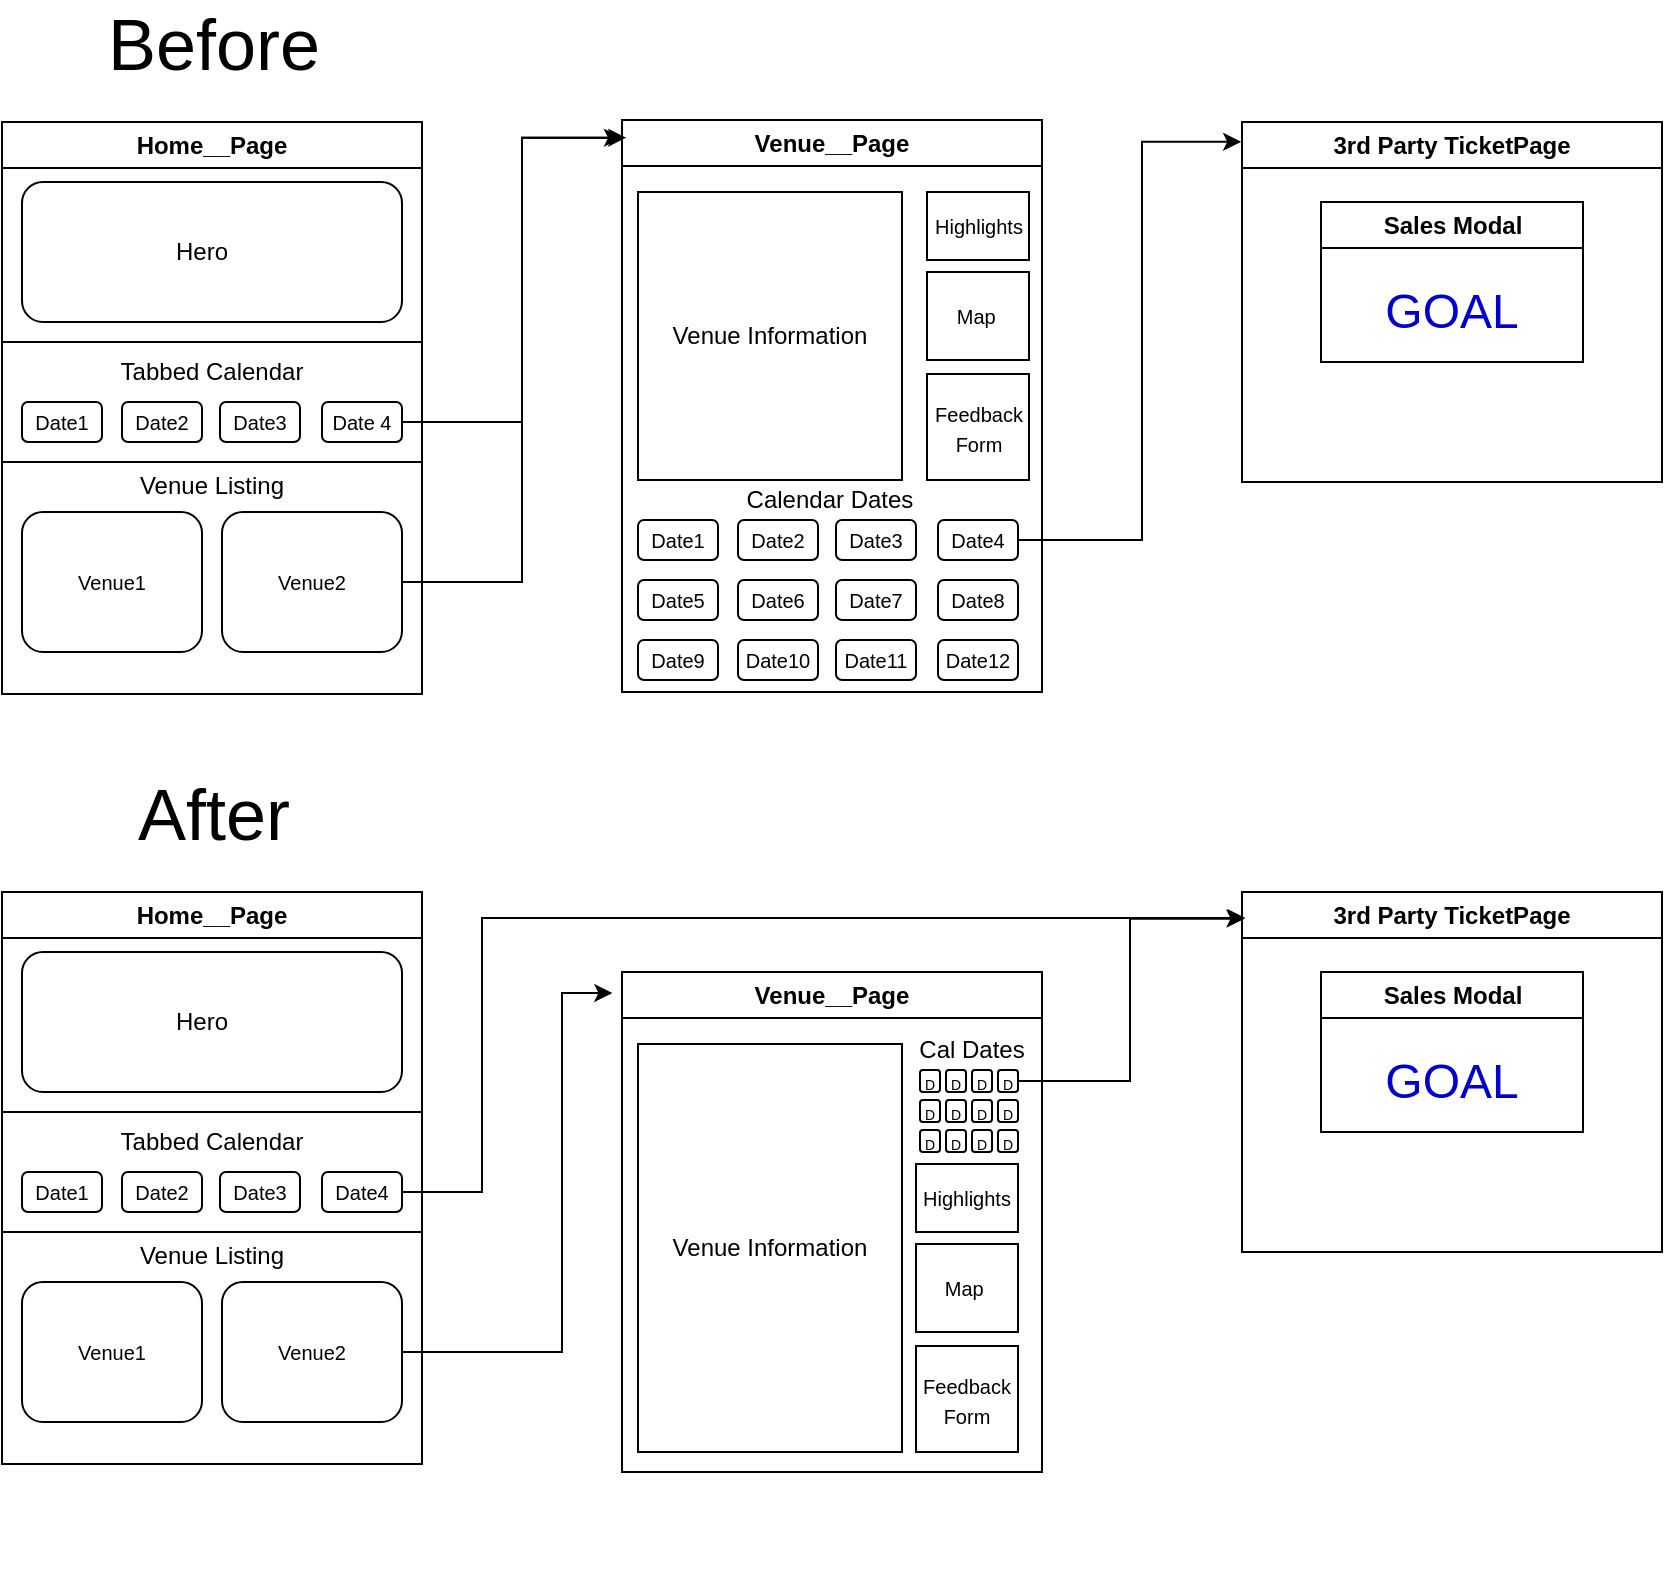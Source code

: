 <mxfile version="24.2.5" type="device">
  <diagram id="C5RBs43oDa-KdzZeNtuy" name="Page-1">
    <mxGraphModel dx="1908" dy="1348" grid="1" gridSize="10" guides="1" tooltips="1" connect="1" arrows="1" fold="1" page="1" pageScale="1" pageWidth="1169" pageHeight="827" math="0" shadow="0">
      <root>
        <mxCell id="WIyWlLk6GJQsqaUBKTNV-0" />
        <mxCell id="WIyWlLk6GJQsqaUBKTNV-1" parent="WIyWlLk6GJQsqaUBKTNV-0" />
        <mxCell id="qsbTWaNZIfIj6reJVmS2-160" value="" style="group" vertex="1" connectable="0" parent="WIyWlLk6GJQsqaUBKTNV-1">
          <mxGeometry x="143" y="24" width="830" height="780" as="geometry" />
        </mxCell>
        <mxCell id="_J-mzapSPnfyJx4NyJFm-59" value="&lt;font style=&quot;font-size: 36px;&quot;&gt;Before&lt;/font&gt;" style="text;strokeColor=none;align=center;fillColor=none;html=1;verticalAlign=middle;whiteSpace=wrap;rounded=0;" parent="qsbTWaNZIfIj6reJVmS2-160" vertex="1">
          <mxGeometry x="76" width="60" height="30" as="geometry" />
        </mxCell>
        <mxCell id="_J-mzapSPnfyJx4NyJFm-0" value="Home__Page" style="swimlane;whiteSpace=wrap;html=1;" parent="qsbTWaNZIfIj6reJVmS2-160" vertex="1">
          <mxGeometry y="54" width="210" height="286" as="geometry" />
        </mxCell>
        <mxCell id="_J-mzapSPnfyJx4NyJFm-19" value="" style="rounded=1;whiteSpace=wrap;html=1;" parent="_J-mzapSPnfyJx4NyJFm-0" vertex="1">
          <mxGeometry x="10" y="30" width="190" height="70" as="geometry" />
        </mxCell>
        <mxCell id="_J-mzapSPnfyJx4NyJFm-20" value="Hero" style="text;strokeColor=none;align=center;fillColor=none;html=1;verticalAlign=middle;whiteSpace=wrap;rounded=0;" parent="_J-mzapSPnfyJx4NyJFm-0" vertex="1">
          <mxGeometry x="70" y="50" width="60" height="30" as="geometry" />
        </mxCell>
        <mxCell id="_J-mzapSPnfyJx4NyJFm-21" value="" style="rounded=1;whiteSpace=wrap;html=1;" parent="_J-mzapSPnfyJx4NyJFm-0" vertex="1">
          <mxGeometry x="10" y="195" width="90" height="70" as="geometry" />
        </mxCell>
        <mxCell id="_J-mzapSPnfyJx4NyJFm-22" value="" style="rounded=1;whiteSpace=wrap;html=1;" parent="_J-mzapSPnfyJx4NyJFm-0" vertex="1">
          <mxGeometry x="110" y="195" width="90" height="70" as="geometry" />
        </mxCell>
        <mxCell id="_J-mzapSPnfyJx4NyJFm-23" value="Venue Listing" style="text;strokeColor=none;align=center;fillColor=none;html=1;verticalAlign=middle;whiteSpace=wrap;rounded=0;" parent="_J-mzapSPnfyJx4NyJFm-0" vertex="1">
          <mxGeometry x="55" y="172" width="100" height="20" as="geometry" />
        </mxCell>
        <mxCell id="_J-mzapSPnfyJx4NyJFm-15" value="" style="rounded=0;whiteSpace=wrap;html=1;" parent="_J-mzapSPnfyJx4NyJFm-0" vertex="1">
          <mxGeometry y="110" width="210" height="60" as="geometry" />
        </mxCell>
        <mxCell id="_J-mzapSPnfyJx4NyJFm-3" value="" style="rounded=1;whiteSpace=wrap;html=1;" parent="_J-mzapSPnfyJx4NyJFm-0" vertex="1">
          <mxGeometry x="10" y="140" width="40" height="20" as="geometry" />
        </mxCell>
        <mxCell id="_J-mzapSPnfyJx4NyJFm-4" value="&lt;font style=&quot;font-size: 10px;&quot;&gt;Date 4&lt;/font&gt;" style="rounded=1;whiteSpace=wrap;html=1;" parent="_J-mzapSPnfyJx4NyJFm-0" vertex="1">
          <mxGeometry x="160" y="140" width="40" height="20" as="geometry" />
        </mxCell>
        <mxCell id="_J-mzapSPnfyJx4NyJFm-6" value="" style="rounded=1;whiteSpace=wrap;html=1;" parent="_J-mzapSPnfyJx4NyJFm-0" vertex="1">
          <mxGeometry x="60" y="140" width="40" height="20" as="geometry" />
        </mxCell>
        <mxCell id="_J-mzapSPnfyJx4NyJFm-7" value="" style="rounded=1;whiteSpace=wrap;html=1;" parent="_J-mzapSPnfyJx4NyJFm-0" vertex="1">
          <mxGeometry x="109" y="140" width="40" height="20" as="geometry" />
        </mxCell>
        <mxCell id="_J-mzapSPnfyJx4NyJFm-8" value="&lt;font style=&quot;font-size: 10px;&quot;&gt;Date1&lt;/font&gt;" style="text;strokeColor=none;align=center;fillColor=none;html=1;verticalAlign=middle;whiteSpace=wrap;rounded=0;" parent="_J-mzapSPnfyJx4NyJFm-0" vertex="1">
          <mxGeometry x="10" y="140" width="40" height="20" as="geometry" />
        </mxCell>
        <mxCell id="_J-mzapSPnfyJx4NyJFm-9" value="&lt;font style=&quot;font-size: 10px;&quot;&gt;Date2&lt;/font&gt;" style="text;strokeColor=none;align=center;fillColor=none;html=1;verticalAlign=middle;whiteSpace=wrap;rounded=0;" parent="_J-mzapSPnfyJx4NyJFm-0" vertex="1">
          <mxGeometry x="60" y="140" width="40" height="20" as="geometry" />
        </mxCell>
        <mxCell id="_J-mzapSPnfyJx4NyJFm-10" value="&lt;font style=&quot;font-size: 10px;&quot;&gt;Date3&lt;/font&gt;" style="text;strokeColor=none;align=center;fillColor=none;html=1;verticalAlign=middle;whiteSpace=wrap;rounded=0;" parent="_J-mzapSPnfyJx4NyJFm-0" vertex="1">
          <mxGeometry x="109" y="140" width="40" height="20" as="geometry" />
        </mxCell>
        <mxCell id="_J-mzapSPnfyJx4NyJFm-16" value="Tabbed Calendar" style="text;strokeColor=none;align=center;fillColor=none;html=1;verticalAlign=middle;whiteSpace=wrap;rounded=0;" parent="_J-mzapSPnfyJx4NyJFm-0" vertex="1">
          <mxGeometry x="45" y="115" width="120" height="20" as="geometry" />
        </mxCell>
        <mxCell id="_J-mzapSPnfyJx4NyJFm-24" value="&lt;font style=&quot;font-size: 10px;&quot;&gt;Venue1&lt;/font&gt;" style="text;strokeColor=none;align=center;fillColor=none;html=1;verticalAlign=middle;whiteSpace=wrap;rounded=0;" parent="_J-mzapSPnfyJx4NyJFm-0" vertex="1">
          <mxGeometry x="35" y="220" width="40" height="20" as="geometry" />
        </mxCell>
        <mxCell id="_J-mzapSPnfyJx4NyJFm-25" value="&lt;font style=&quot;font-size: 10px;&quot;&gt;Venue2&lt;/font&gt;" style="text;strokeColor=none;align=center;fillColor=none;html=1;verticalAlign=middle;whiteSpace=wrap;rounded=0;" parent="_J-mzapSPnfyJx4NyJFm-0" vertex="1">
          <mxGeometry x="135" y="220" width="40" height="20" as="geometry" />
        </mxCell>
        <mxCell id="_J-mzapSPnfyJx4NyJFm-1" value="Venue__Page" style="swimlane;whiteSpace=wrap;html=1;" parent="qsbTWaNZIfIj6reJVmS2-160" vertex="1">
          <mxGeometry x="310" y="53" width="210" height="286" as="geometry" />
        </mxCell>
        <mxCell id="_J-mzapSPnfyJx4NyJFm-31" value="" style="rounded=1;whiteSpace=wrap;html=1;" parent="_J-mzapSPnfyJx4NyJFm-1" vertex="1">
          <mxGeometry x="8" y="200" width="40" height="20" as="geometry" />
        </mxCell>
        <mxCell id="_J-mzapSPnfyJx4NyJFm-32" value="" style="rounded=1;whiteSpace=wrap;html=1;" parent="_J-mzapSPnfyJx4NyJFm-1" vertex="1">
          <mxGeometry x="158" y="200" width="40" height="20" as="geometry" />
        </mxCell>
        <mxCell id="_J-mzapSPnfyJx4NyJFm-33" value="" style="rounded=1;whiteSpace=wrap;html=1;" parent="_J-mzapSPnfyJx4NyJFm-1" vertex="1">
          <mxGeometry x="58" y="200" width="40" height="20" as="geometry" />
        </mxCell>
        <mxCell id="_J-mzapSPnfyJx4NyJFm-34" value="" style="rounded=1;whiteSpace=wrap;html=1;" parent="_J-mzapSPnfyJx4NyJFm-1" vertex="1">
          <mxGeometry x="107" y="200" width="40" height="20" as="geometry" />
        </mxCell>
        <mxCell id="_J-mzapSPnfyJx4NyJFm-35" value="&lt;font style=&quot;font-size: 10px;&quot;&gt;Date1&lt;/font&gt;" style="text;strokeColor=none;align=center;fillColor=none;html=1;verticalAlign=middle;whiteSpace=wrap;rounded=0;" parent="_J-mzapSPnfyJx4NyJFm-1" vertex="1">
          <mxGeometry x="8" y="200" width="40" height="20" as="geometry" />
        </mxCell>
        <mxCell id="_J-mzapSPnfyJx4NyJFm-36" value="&lt;font style=&quot;font-size: 10px;&quot;&gt;Date2&lt;/font&gt;" style="text;strokeColor=none;align=center;fillColor=none;html=1;verticalAlign=middle;whiteSpace=wrap;rounded=0;" parent="_J-mzapSPnfyJx4NyJFm-1" vertex="1">
          <mxGeometry x="58" y="200" width="40" height="20" as="geometry" />
        </mxCell>
        <mxCell id="_J-mzapSPnfyJx4NyJFm-37" value="&lt;font style=&quot;font-size: 10px;&quot;&gt;Date3&lt;/font&gt;" style="text;strokeColor=none;align=center;fillColor=none;html=1;verticalAlign=middle;whiteSpace=wrap;rounded=0;" parent="_J-mzapSPnfyJx4NyJFm-1" vertex="1">
          <mxGeometry x="107" y="200" width="40" height="20" as="geometry" />
        </mxCell>
        <mxCell id="_J-mzapSPnfyJx4NyJFm-38" value="&lt;font style=&quot;font-size: 10px;&quot;&gt;Date4&lt;/font&gt;" style="text;strokeColor=none;align=center;fillColor=none;html=1;verticalAlign=middle;whiteSpace=wrap;rounded=0;" parent="_J-mzapSPnfyJx4NyJFm-1" vertex="1">
          <mxGeometry x="158" y="200" width="40" height="20" as="geometry" />
        </mxCell>
        <mxCell id="_J-mzapSPnfyJx4NyJFm-39" value="" style="rounded=1;whiteSpace=wrap;html=1;" parent="_J-mzapSPnfyJx4NyJFm-1" vertex="1">
          <mxGeometry x="8" y="230" width="40" height="20" as="geometry" />
        </mxCell>
        <mxCell id="_J-mzapSPnfyJx4NyJFm-40" value="" style="rounded=1;whiteSpace=wrap;html=1;" parent="_J-mzapSPnfyJx4NyJFm-1" vertex="1">
          <mxGeometry x="158" y="230" width="40" height="20" as="geometry" />
        </mxCell>
        <mxCell id="_J-mzapSPnfyJx4NyJFm-41" value="" style="rounded=1;whiteSpace=wrap;html=1;" parent="_J-mzapSPnfyJx4NyJFm-1" vertex="1">
          <mxGeometry x="58" y="230" width="40" height="20" as="geometry" />
        </mxCell>
        <mxCell id="_J-mzapSPnfyJx4NyJFm-42" value="" style="rounded=1;whiteSpace=wrap;html=1;" parent="_J-mzapSPnfyJx4NyJFm-1" vertex="1">
          <mxGeometry x="107" y="230" width="40" height="20" as="geometry" />
        </mxCell>
        <mxCell id="_J-mzapSPnfyJx4NyJFm-43" value="&lt;font style=&quot;font-size: 10px;&quot;&gt;Date5&lt;/font&gt;" style="text;strokeColor=none;align=center;fillColor=none;html=1;verticalAlign=middle;whiteSpace=wrap;rounded=0;" parent="_J-mzapSPnfyJx4NyJFm-1" vertex="1">
          <mxGeometry x="8" y="230" width="40" height="20" as="geometry" />
        </mxCell>
        <mxCell id="_J-mzapSPnfyJx4NyJFm-44" value="&lt;font style=&quot;font-size: 10px;&quot;&gt;Date6&lt;/font&gt;" style="text;strokeColor=none;align=center;fillColor=none;html=1;verticalAlign=middle;whiteSpace=wrap;rounded=0;" parent="_J-mzapSPnfyJx4NyJFm-1" vertex="1">
          <mxGeometry x="58" y="230" width="40" height="20" as="geometry" />
        </mxCell>
        <mxCell id="_J-mzapSPnfyJx4NyJFm-45" value="&lt;font style=&quot;font-size: 10px;&quot;&gt;Date7&lt;/font&gt;" style="text;strokeColor=none;align=center;fillColor=none;html=1;verticalAlign=middle;whiteSpace=wrap;rounded=0;" parent="_J-mzapSPnfyJx4NyJFm-1" vertex="1">
          <mxGeometry x="107" y="230" width="40" height="20" as="geometry" />
        </mxCell>
        <mxCell id="_J-mzapSPnfyJx4NyJFm-46" value="&lt;font style=&quot;font-size: 10px;&quot;&gt;Date8&lt;/font&gt;" style="text;strokeColor=none;align=center;fillColor=none;html=1;verticalAlign=middle;whiteSpace=wrap;rounded=0;" parent="_J-mzapSPnfyJx4NyJFm-1" vertex="1">
          <mxGeometry x="158" y="230" width="40" height="20" as="geometry" />
        </mxCell>
        <mxCell id="_J-mzapSPnfyJx4NyJFm-47" value="" style="rounded=1;whiteSpace=wrap;html=1;" parent="_J-mzapSPnfyJx4NyJFm-1" vertex="1">
          <mxGeometry x="8" y="260" width="40" height="20" as="geometry" />
        </mxCell>
        <mxCell id="_J-mzapSPnfyJx4NyJFm-48" value="" style="rounded=1;whiteSpace=wrap;html=1;" parent="_J-mzapSPnfyJx4NyJFm-1" vertex="1">
          <mxGeometry x="158" y="260" width="40" height="20" as="geometry" />
        </mxCell>
        <mxCell id="_J-mzapSPnfyJx4NyJFm-49" value="" style="rounded=1;whiteSpace=wrap;html=1;" parent="_J-mzapSPnfyJx4NyJFm-1" vertex="1">
          <mxGeometry x="58" y="260" width="40" height="20" as="geometry" />
        </mxCell>
        <mxCell id="_J-mzapSPnfyJx4NyJFm-50" value="" style="rounded=1;whiteSpace=wrap;html=1;" parent="_J-mzapSPnfyJx4NyJFm-1" vertex="1">
          <mxGeometry x="107" y="260" width="40" height="20" as="geometry" />
        </mxCell>
        <mxCell id="_J-mzapSPnfyJx4NyJFm-51" value="&lt;font style=&quot;font-size: 10px;&quot;&gt;Date9&lt;/font&gt;" style="text;strokeColor=none;align=center;fillColor=none;html=1;verticalAlign=middle;whiteSpace=wrap;rounded=0;" parent="_J-mzapSPnfyJx4NyJFm-1" vertex="1">
          <mxGeometry x="8" y="260" width="40" height="20" as="geometry" />
        </mxCell>
        <mxCell id="_J-mzapSPnfyJx4NyJFm-52" value="&lt;font style=&quot;font-size: 10px;&quot;&gt;Date10&lt;/font&gt;" style="text;strokeColor=none;align=center;fillColor=none;html=1;verticalAlign=middle;whiteSpace=wrap;rounded=0;" parent="_J-mzapSPnfyJx4NyJFm-1" vertex="1">
          <mxGeometry x="58" y="260" width="40" height="20" as="geometry" />
        </mxCell>
        <mxCell id="_J-mzapSPnfyJx4NyJFm-53" value="&lt;font style=&quot;font-size: 10px;&quot;&gt;Date11&lt;/font&gt;" style="text;strokeColor=none;align=center;fillColor=none;html=1;verticalAlign=middle;whiteSpace=wrap;rounded=0;" parent="_J-mzapSPnfyJx4NyJFm-1" vertex="1">
          <mxGeometry x="107" y="260" width="40" height="20" as="geometry" />
        </mxCell>
        <mxCell id="_J-mzapSPnfyJx4NyJFm-54" value="&lt;font style=&quot;font-size: 10px;&quot;&gt;Date12&lt;/font&gt;" style="text;strokeColor=none;align=center;fillColor=none;html=1;verticalAlign=middle;whiteSpace=wrap;rounded=0;" parent="_J-mzapSPnfyJx4NyJFm-1" vertex="1">
          <mxGeometry x="158" y="260" width="40" height="20" as="geometry" />
        </mxCell>
        <mxCell id="qsbTWaNZIfIj6reJVmS2-9" value="Calendar Dates" style="text;strokeColor=none;align=center;fillColor=none;html=1;verticalAlign=middle;whiteSpace=wrap;rounded=0;" vertex="1" parent="_J-mzapSPnfyJx4NyJFm-1">
          <mxGeometry x="54" y="180" width="100" height="20" as="geometry" />
        </mxCell>
        <mxCell id="qsbTWaNZIfIj6reJVmS2-133" value="Venue Information" style="rounded=0;whiteSpace=wrap;html=1;" vertex="1" parent="_J-mzapSPnfyJx4NyJFm-1">
          <mxGeometry x="8" y="36" width="132" height="144" as="geometry" />
        </mxCell>
        <mxCell id="qsbTWaNZIfIj6reJVmS2-134" value="&lt;font style=&quot;font-size: 10px;&quot;&gt;Highlights&lt;/font&gt;" style="rounded=0;whiteSpace=wrap;html=1;" vertex="1" parent="_J-mzapSPnfyJx4NyJFm-1">
          <mxGeometry x="152.5" y="36" width="51" height="34" as="geometry" />
        </mxCell>
        <mxCell id="qsbTWaNZIfIj6reJVmS2-131" value="&lt;font style=&quot;font-size: 10px;&quot;&gt;Map&amp;nbsp;&lt;/font&gt;" style="rounded=0;whiteSpace=wrap;html=1;" vertex="1" parent="_J-mzapSPnfyJx4NyJFm-1">
          <mxGeometry x="152.5" y="76" width="51" height="44" as="geometry" />
        </mxCell>
        <mxCell id="qsbTWaNZIfIj6reJVmS2-135" value="&lt;span style=&quot;font-size: 10px;&quot;&gt;Feedback Form&lt;/span&gt;" style="rounded=0;whiteSpace=wrap;html=1;" vertex="1" parent="_J-mzapSPnfyJx4NyJFm-1">
          <mxGeometry x="152.5" y="127" width="51" height="53" as="geometry" />
        </mxCell>
        <mxCell id="_J-mzapSPnfyJx4NyJFm-2" value="3rd Party TicketPage" style="swimlane;whiteSpace=wrap;html=1;" parent="qsbTWaNZIfIj6reJVmS2-160" vertex="1">
          <mxGeometry x="620" y="54" width="210" height="180" as="geometry" />
        </mxCell>
        <mxCell id="_J-mzapSPnfyJx4NyJFm-56" value="Sales Modal" style="swimlane;whiteSpace=wrap;html=1;" parent="_J-mzapSPnfyJx4NyJFm-2" vertex="1">
          <mxGeometry x="39.5" y="40" width="131" height="80" as="geometry" />
        </mxCell>
        <mxCell id="_J-mzapSPnfyJx4NyJFm-57" value="&lt;font color=&quot;#0000cc&quot; style=&quot;font-size: 24px;&quot;&gt;GOAL&lt;/font&gt;" style="text;strokeColor=none;align=center;fillColor=none;html=1;verticalAlign=middle;whiteSpace=wrap;rounded=0;" parent="_J-mzapSPnfyJx4NyJFm-56" vertex="1">
          <mxGeometry x="35.5" y="40" width="60" height="30" as="geometry" />
        </mxCell>
        <mxCell id="qsbTWaNZIfIj6reJVmS2-11" value="&lt;font style=&quot;font-size: 36px;&quot;&gt;After&lt;/font&gt;" style="text;strokeColor=none;align=center;fillColor=none;html=1;verticalAlign=middle;whiteSpace=wrap;rounded=0;" vertex="1" parent="qsbTWaNZIfIj6reJVmS2-160">
          <mxGeometry x="76" y="385" width="60" height="30" as="geometry" />
        </mxCell>
        <mxCell id="qsbTWaNZIfIj6reJVmS2-12" value="Home__Page" style="swimlane;whiteSpace=wrap;html=1;" vertex="1" parent="qsbTWaNZIfIj6reJVmS2-160">
          <mxGeometry y="439" width="210" height="286" as="geometry" />
        </mxCell>
        <mxCell id="qsbTWaNZIfIj6reJVmS2-13" value="" style="rounded=1;whiteSpace=wrap;html=1;" vertex="1" parent="qsbTWaNZIfIj6reJVmS2-12">
          <mxGeometry x="10" y="30" width="190" height="70" as="geometry" />
        </mxCell>
        <mxCell id="qsbTWaNZIfIj6reJVmS2-14" value="Hero" style="text;strokeColor=none;align=center;fillColor=none;html=1;verticalAlign=middle;whiteSpace=wrap;rounded=0;" vertex="1" parent="qsbTWaNZIfIj6reJVmS2-12">
          <mxGeometry x="70" y="50" width="60" height="30" as="geometry" />
        </mxCell>
        <mxCell id="qsbTWaNZIfIj6reJVmS2-15" value="" style="rounded=1;whiteSpace=wrap;html=1;" vertex="1" parent="qsbTWaNZIfIj6reJVmS2-12">
          <mxGeometry x="10" y="195" width="90" height="70" as="geometry" />
        </mxCell>
        <mxCell id="qsbTWaNZIfIj6reJVmS2-16" value="" style="rounded=1;whiteSpace=wrap;html=1;" vertex="1" parent="qsbTWaNZIfIj6reJVmS2-12">
          <mxGeometry x="110" y="195" width="90" height="70" as="geometry" />
        </mxCell>
        <mxCell id="qsbTWaNZIfIj6reJVmS2-17" value="Venue Listing" style="text;strokeColor=none;align=center;fillColor=none;html=1;verticalAlign=middle;whiteSpace=wrap;rounded=0;" vertex="1" parent="qsbTWaNZIfIj6reJVmS2-12">
          <mxGeometry x="55" y="172" width="100" height="20" as="geometry" />
        </mxCell>
        <mxCell id="qsbTWaNZIfIj6reJVmS2-18" value="" style="rounded=0;whiteSpace=wrap;html=1;" vertex="1" parent="qsbTWaNZIfIj6reJVmS2-12">
          <mxGeometry y="110" width="210" height="60" as="geometry" />
        </mxCell>
        <mxCell id="qsbTWaNZIfIj6reJVmS2-19" value="" style="rounded=1;whiteSpace=wrap;html=1;" vertex="1" parent="qsbTWaNZIfIj6reJVmS2-12">
          <mxGeometry x="10" y="140" width="40" height="20" as="geometry" />
        </mxCell>
        <mxCell id="qsbTWaNZIfIj6reJVmS2-20" value="" style="rounded=1;whiteSpace=wrap;html=1;" vertex="1" parent="qsbTWaNZIfIj6reJVmS2-12">
          <mxGeometry x="160" y="140" width="40" height="20" as="geometry" />
        </mxCell>
        <mxCell id="qsbTWaNZIfIj6reJVmS2-21" value="" style="rounded=1;whiteSpace=wrap;html=1;" vertex="1" parent="qsbTWaNZIfIj6reJVmS2-12">
          <mxGeometry x="60" y="140" width="40" height="20" as="geometry" />
        </mxCell>
        <mxCell id="qsbTWaNZIfIj6reJVmS2-22" value="" style="rounded=1;whiteSpace=wrap;html=1;" vertex="1" parent="qsbTWaNZIfIj6reJVmS2-12">
          <mxGeometry x="109" y="140" width="40" height="20" as="geometry" />
        </mxCell>
        <mxCell id="qsbTWaNZIfIj6reJVmS2-23" value="&lt;font style=&quot;font-size: 10px;&quot;&gt;Date1&lt;/font&gt;" style="text;strokeColor=none;align=center;fillColor=none;html=1;verticalAlign=middle;whiteSpace=wrap;rounded=0;" vertex="1" parent="qsbTWaNZIfIj6reJVmS2-12">
          <mxGeometry x="10" y="140" width="40" height="20" as="geometry" />
        </mxCell>
        <mxCell id="qsbTWaNZIfIj6reJVmS2-24" value="&lt;font style=&quot;font-size: 10px;&quot;&gt;Date2&lt;/font&gt;" style="text;strokeColor=none;align=center;fillColor=none;html=1;verticalAlign=middle;whiteSpace=wrap;rounded=0;" vertex="1" parent="qsbTWaNZIfIj6reJVmS2-12">
          <mxGeometry x="60" y="140" width="40" height="20" as="geometry" />
        </mxCell>
        <mxCell id="qsbTWaNZIfIj6reJVmS2-25" value="&lt;font style=&quot;font-size: 10px;&quot;&gt;Date3&lt;/font&gt;" style="text;strokeColor=none;align=center;fillColor=none;html=1;verticalAlign=middle;whiteSpace=wrap;rounded=0;" vertex="1" parent="qsbTWaNZIfIj6reJVmS2-12">
          <mxGeometry x="109" y="140" width="40" height="20" as="geometry" />
        </mxCell>
        <mxCell id="qsbTWaNZIfIj6reJVmS2-26" value="&lt;font style=&quot;font-size: 10px;&quot;&gt;Date4&lt;/font&gt;" style="text;strokeColor=none;align=center;fillColor=none;html=1;verticalAlign=middle;whiteSpace=wrap;rounded=0;" vertex="1" parent="qsbTWaNZIfIj6reJVmS2-12">
          <mxGeometry x="160" y="140" width="40" height="20" as="geometry" />
        </mxCell>
        <mxCell id="qsbTWaNZIfIj6reJVmS2-27" value="Tabbed Calendar" style="text;strokeColor=none;align=center;fillColor=none;html=1;verticalAlign=middle;whiteSpace=wrap;rounded=0;" vertex="1" parent="qsbTWaNZIfIj6reJVmS2-12">
          <mxGeometry x="45" y="115" width="120" height="20" as="geometry" />
        </mxCell>
        <mxCell id="qsbTWaNZIfIj6reJVmS2-28" value="&lt;font style=&quot;font-size: 10px;&quot;&gt;Venue1&lt;/font&gt;" style="text;strokeColor=none;align=center;fillColor=none;html=1;verticalAlign=middle;whiteSpace=wrap;rounded=0;" vertex="1" parent="qsbTWaNZIfIj6reJVmS2-12">
          <mxGeometry x="35" y="220" width="40" height="20" as="geometry" />
        </mxCell>
        <mxCell id="qsbTWaNZIfIj6reJVmS2-29" value="&lt;font style=&quot;font-size: 10px;&quot;&gt;Venue2&lt;/font&gt;" style="text;strokeColor=none;align=center;fillColor=none;html=1;verticalAlign=middle;whiteSpace=wrap;rounded=0;" vertex="1" parent="qsbTWaNZIfIj6reJVmS2-12">
          <mxGeometry x="135" y="220" width="40" height="20" as="geometry" />
        </mxCell>
        <mxCell id="qsbTWaNZIfIj6reJVmS2-58" value="3rd Party TicketPage" style="swimlane;whiteSpace=wrap;html=1;fillStyle=solid;" vertex="1" parent="qsbTWaNZIfIj6reJVmS2-160">
          <mxGeometry x="620" y="439" width="210" height="180" as="geometry" />
        </mxCell>
        <mxCell id="qsbTWaNZIfIj6reJVmS2-59" value="Sales Modal" style="swimlane;whiteSpace=wrap;html=1;" vertex="1" parent="qsbTWaNZIfIj6reJVmS2-58">
          <mxGeometry x="39.5" y="40" width="131" height="80" as="geometry" />
        </mxCell>
        <mxCell id="qsbTWaNZIfIj6reJVmS2-60" value="&lt;font color=&quot;#0000cc&quot; style=&quot;font-size: 24px;&quot;&gt;GOAL&lt;/font&gt;" style="text;strokeColor=none;align=center;fillColor=none;html=1;verticalAlign=middle;whiteSpace=wrap;rounded=0;" vertex="1" parent="qsbTWaNZIfIj6reJVmS2-59">
          <mxGeometry x="35.5" y="40" width="60" height="30" as="geometry" />
        </mxCell>
        <mxCell id="qsbTWaNZIfIj6reJVmS2-151" value="" style="endArrow=classic;html=1;rounded=0;exitX=1;exitY=0.5;exitDx=0;exitDy=0;edgeStyle=orthogonalEdgeStyle;entryX=0.01;entryY=0.031;entryDx=0;entryDy=0;entryPerimeter=0;" edge="1" parent="qsbTWaNZIfIj6reJVmS2-160" source="_J-mzapSPnfyJx4NyJFm-4" target="_J-mzapSPnfyJx4NyJFm-1">
          <mxGeometry width="50" height="50" relative="1" as="geometry">
            <mxPoint x="280" y="240" as="sourcePoint" />
            <mxPoint x="310" y="204" as="targetPoint" />
            <Array as="points">
              <mxPoint x="260" y="204" />
              <mxPoint x="260" y="62" />
            </Array>
          </mxGeometry>
        </mxCell>
        <mxCell id="qsbTWaNZIfIj6reJVmS2-152" value="" style="endArrow=classic;html=1;rounded=0;edgeStyle=orthogonalEdgeStyle;entryX=0;entryY=0.031;entryDx=0;entryDy=0;entryPerimeter=0;" edge="1" parent="qsbTWaNZIfIj6reJVmS2-160" source="_J-mzapSPnfyJx4NyJFm-22" target="_J-mzapSPnfyJx4NyJFm-1">
          <mxGeometry width="50" height="50" relative="1" as="geometry">
            <mxPoint x="240" y="240" as="sourcePoint" />
            <mxPoint x="310" y="284" as="targetPoint" />
            <Array as="points">
              <mxPoint x="260" y="284" />
              <mxPoint x="260" y="62" />
            </Array>
          </mxGeometry>
        </mxCell>
        <mxCell id="qsbTWaNZIfIj6reJVmS2-154" style="edgeStyle=orthogonalEdgeStyle;rounded=0;orthogonalLoop=1;jettySize=auto;html=1;exitX=1;exitY=0.5;exitDx=0;exitDy=0;entryX=-0.002;entryY=0.055;entryDx=0;entryDy=0;entryPerimeter=0;" edge="1" parent="qsbTWaNZIfIj6reJVmS2-160" source="_J-mzapSPnfyJx4NyJFm-38" target="_J-mzapSPnfyJx4NyJFm-2">
          <mxGeometry relative="1" as="geometry">
            <mxPoint x="580" y="140" as="targetPoint" />
            <Array as="points">
              <mxPoint x="570" y="263" />
              <mxPoint x="570" y="64" />
            </Array>
          </mxGeometry>
        </mxCell>
        <mxCell id="qsbTWaNZIfIj6reJVmS2-155" value="" style="group" vertex="1" connectable="0" parent="qsbTWaNZIfIj6reJVmS2-160">
          <mxGeometry x="310" y="479" width="210" height="250" as="geometry" />
        </mxCell>
        <mxCell id="qsbTWaNZIfIj6reJVmS2-64" value="Venue__Page" style="swimlane;whiteSpace=wrap;html=1;" vertex="1" parent="qsbTWaNZIfIj6reJVmS2-155">
          <mxGeometry width="210" height="250" as="geometry" />
        </mxCell>
        <mxCell id="qsbTWaNZIfIj6reJVmS2-91" value="Cal Dates" style="text;strokeColor=none;align=center;fillColor=none;html=1;verticalAlign=middle;whiteSpace=wrap;rounded=0;" vertex="1" parent="qsbTWaNZIfIj6reJVmS2-64">
          <mxGeometry x="140" y="29" width="70" height="20" as="geometry" />
        </mxCell>
        <mxCell id="qsbTWaNZIfIj6reJVmS2-65" value="&lt;p style=&quot;line-height: 100%;&quot;&gt;&lt;font style=&quot;font-size: 7px;&quot;&gt;D&lt;/font&gt;&lt;/p&gt;" style="rounded=1;whiteSpace=wrap;html=1;" vertex="1" parent="qsbTWaNZIfIj6reJVmS2-64">
          <mxGeometry x="149" y="49" width="10" height="11" as="geometry" />
        </mxCell>
        <mxCell id="qsbTWaNZIfIj6reJVmS2-139" value="&lt;p style=&quot;line-height: 100%;&quot;&gt;&lt;font style=&quot;font-size: 7px;&quot;&gt;D&lt;/font&gt;&lt;/p&gt;" style="rounded=1;whiteSpace=wrap;html=1;" vertex="1" parent="qsbTWaNZIfIj6reJVmS2-64">
          <mxGeometry x="149" y="64" width="10" height="11" as="geometry" />
        </mxCell>
        <mxCell id="qsbTWaNZIfIj6reJVmS2-140" value="&lt;p style=&quot;line-height: 100%;&quot;&gt;&lt;font style=&quot;font-size: 7px;&quot;&gt;D&lt;/font&gt;&lt;/p&gt;" style="rounded=1;whiteSpace=wrap;html=1;" vertex="1" parent="qsbTWaNZIfIj6reJVmS2-64">
          <mxGeometry x="162" y="64" width="10" height="11" as="geometry" />
        </mxCell>
        <mxCell id="qsbTWaNZIfIj6reJVmS2-141" value="&lt;p style=&quot;line-height: 100%;&quot;&gt;&lt;font style=&quot;font-size: 7px;&quot;&gt;D&lt;/font&gt;&lt;/p&gt;" style="rounded=1;whiteSpace=wrap;html=1;" vertex="1" parent="qsbTWaNZIfIj6reJVmS2-64">
          <mxGeometry x="175" y="64" width="10" height="11" as="geometry" />
        </mxCell>
        <mxCell id="qsbTWaNZIfIj6reJVmS2-142" value="&lt;p style=&quot;line-height: 100%;&quot;&gt;&lt;font style=&quot;font-size: 7px;&quot;&gt;D&lt;/font&gt;&lt;/p&gt;" style="rounded=1;whiteSpace=wrap;html=1;" vertex="1" parent="qsbTWaNZIfIj6reJVmS2-64">
          <mxGeometry x="188" y="64" width="10" height="11" as="geometry" />
        </mxCell>
        <mxCell id="qsbTWaNZIfIj6reJVmS2-147" value="&lt;font style=&quot;font-size: 10px;&quot;&gt;Highlights&lt;/font&gt;" style="rounded=0;whiteSpace=wrap;html=1;" vertex="1" parent="qsbTWaNZIfIj6reJVmS2-64">
          <mxGeometry x="147" y="96" width="51" height="34" as="geometry" />
        </mxCell>
        <mxCell id="qsbTWaNZIfIj6reJVmS2-148" value="&lt;font style=&quot;font-size: 10px;&quot;&gt;Map&amp;nbsp;&lt;/font&gt;" style="rounded=0;whiteSpace=wrap;html=1;" vertex="1" parent="qsbTWaNZIfIj6reJVmS2-64">
          <mxGeometry x="147" y="136" width="51" height="44" as="geometry" />
        </mxCell>
        <mxCell id="qsbTWaNZIfIj6reJVmS2-149" value="&lt;span style=&quot;font-size: 10px;&quot;&gt;Feedback Form&lt;/span&gt;" style="rounded=0;whiteSpace=wrap;html=1;" vertex="1" parent="qsbTWaNZIfIj6reJVmS2-64">
          <mxGeometry x="147" y="187" width="51" height="53" as="geometry" />
        </mxCell>
        <mxCell id="qsbTWaNZIfIj6reJVmS2-150" value="Venue Information" style="rounded=0;whiteSpace=wrap;html=1;" vertex="1" parent="qsbTWaNZIfIj6reJVmS2-64">
          <mxGeometry x="8" y="36" width="132" height="204" as="geometry" />
        </mxCell>
        <mxCell id="qsbTWaNZIfIj6reJVmS2-136" value="&lt;p style=&quot;line-height: 100%;&quot;&gt;&lt;font style=&quot;font-size: 7px;&quot;&gt;D&lt;/font&gt;&lt;/p&gt;" style="rounded=1;whiteSpace=wrap;html=1;" vertex="1" parent="qsbTWaNZIfIj6reJVmS2-155">
          <mxGeometry x="162" y="49" width="10" height="11" as="geometry" />
        </mxCell>
        <mxCell id="qsbTWaNZIfIj6reJVmS2-137" value="&lt;p style=&quot;line-height: 100%;&quot;&gt;&lt;font style=&quot;font-size: 7px;&quot;&gt;D&lt;/font&gt;&lt;/p&gt;" style="rounded=1;whiteSpace=wrap;html=1;" vertex="1" parent="qsbTWaNZIfIj6reJVmS2-155">
          <mxGeometry x="175" y="49" width="10" height="11" as="geometry" />
        </mxCell>
        <mxCell id="qsbTWaNZIfIj6reJVmS2-138" value="&lt;p style=&quot;line-height: 100%;&quot;&gt;&lt;font style=&quot;font-size: 7px;&quot;&gt;D&lt;/font&gt;&lt;/p&gt;" style="rounded=1;whiteSpace=wrap;html=1;" vertex="1" parent="qsbTWaNZIfIj6reJVmS2-155">
          <mxGeometry x="188" y="49" width="10" height="11" as="geometry" />
        </mxCell>
        <mxCell id="qsbTWaNZIfIj6reJVmS2-143" value="&lt;p style=&quot;line-height: 100%;&quot;&gt;&lt;font style=&quot;font-size: 7px;&quot;&gt;D&lt;/font&gt;&lt;/p&gt;" style="rounded=1;whiteSpace=wrap;html=1;" vertex="1" parent="qsbTWaNZIfIj6reJVmS2-155">
          <mxGeometry x="149" y="79" width="10" height="11" as="geometry" />
        </mxCell>
        <mxCell id="qsbTWaNZIfIj6reJVmS2-144" value="&lt;p style=&quot;line-height: 100%;&quot;&gt;&lt;font style=&quot;font-size: 7px;&quot;&gt;D&lt;/font&gt;&lt;/p&gt;" style="rounded=1;whiteSpace=wrap;html=1;" vertex="1" parent="qsbTWaNZIfIj6reJVmS2-155">
          <mxGeometry x="162" y="79" width="10" height="11" as="geometry" />
        </mxCell>
        <mxCell id="qsbTWaNZIfIj6reJVmS2-145" value="&lt;p style=&quot;line-height: 100%;&quot;&gt;&lt;font style=&quot;font-size: 7px;&quot;&gt;D&lt;/font&gt;&lt;/p&gt;" style="rounded=1;whiteSpace=wrap;html=1;" vertex="1" parent="qsbTWaNZIfIj6reJVmS2-155">
          <mxGeometry x="175" y="79" width="10" height="11" as="geometry" />
        </mxCell>
        <mxCell id="qsbTWaNZIfIj6reJVmS2-146" value="&lt;p style=&quot;line-height: 100%;&quot;&gt;&lt;font style=&quot;font-size: 7px;&quot;&gt;D&lt;/font&gt;&lt;/p&gt;" style="rounded=1;whiteSpace=wrap;html=1;" vertex="1" parent="qsbTWaNZIfIj6reJVmS2-155">
          <mxGeometry x="188" y="79" width="10" height="11" as="geometry" />
        </mxCell>
        <mxCell id="qsbTWaNZIfIj6reJVmS2-157" style="edgeStyle=orthogonalEdgeStyle;rounded=0;orthogonalLoop=1;jettySize=auto;html=1;exitX=1;exitY=0.5;exitDx=0;exitDy=0;entryX=0.008;entryY=0.07;entryDx=0;entryDy=0;entryPerimeter=0;" edge="1" parent="qsbTWaNZIfIj6reJVmS2-160" source="qsbTWaNZIfIj6reJVmS2-26" target="qsbTWaNZIfIj6reJVmS2-58">
          <mxGeometry relative="1" as="geometry">
            <Array as="points">
              <mxPoint x="240" y="589" />
              <mxPoint x="240" y="452" />
              <mxPoint x="622" y="452" />
            </Array>
          </mxGeometry>
        </mxCell>
        <mxCell id="qsbTWaNZIfIj6reJVmS2-158" style="edgeStyle=orthogonalEdgeStyle;rounded=0;orthogonalLoop=1;jettySize=auto;html=1;entryX=-0.023;entryY=0.042;entryDx=0;entryDy=0;entryPerimeter=0;" edge="1" parent="qsbTWaNZIfIj6reJVmS2-160" source="qsbTWaNZIfIj6reJVmS2-16" target="qsbTWaNZIfIj6reJVmS2-64">
          <mxGeometry relative="1" as="geometry">
            <Array as="points">
              <mxPoint x="280" y="669" />
              <mxPoint x="280" y="490" />
            </Array>
          </mxGeometry>
        </mxCell>
        <mxCell id="qsbTWaNZIfIj6reJVmS2-159" style="edgeStyle=orthogonalEdgeStyle;rounded=0;orthogonalLoop=1;jettySize=auto;html=1;exitX=1;exitY=0.5;exitDx=0;exitDy=0;entryX=0.006;entryY=0.074;entryDx=0;entryDy=0;entryPerimeter=0;" edge="1" parent="qsbTWaNZIfIj6reJVmS2-160" source="qsbTWaNZIfIj6reJVmS2-138" target="qsbTWaNZIfIj6reJVmS2-58">
          <mxGeometry relative="1" as="geometry" />
        </mxCell>
      </root>
    </mxGraphModel>
  </diagram>
</mxfile>
